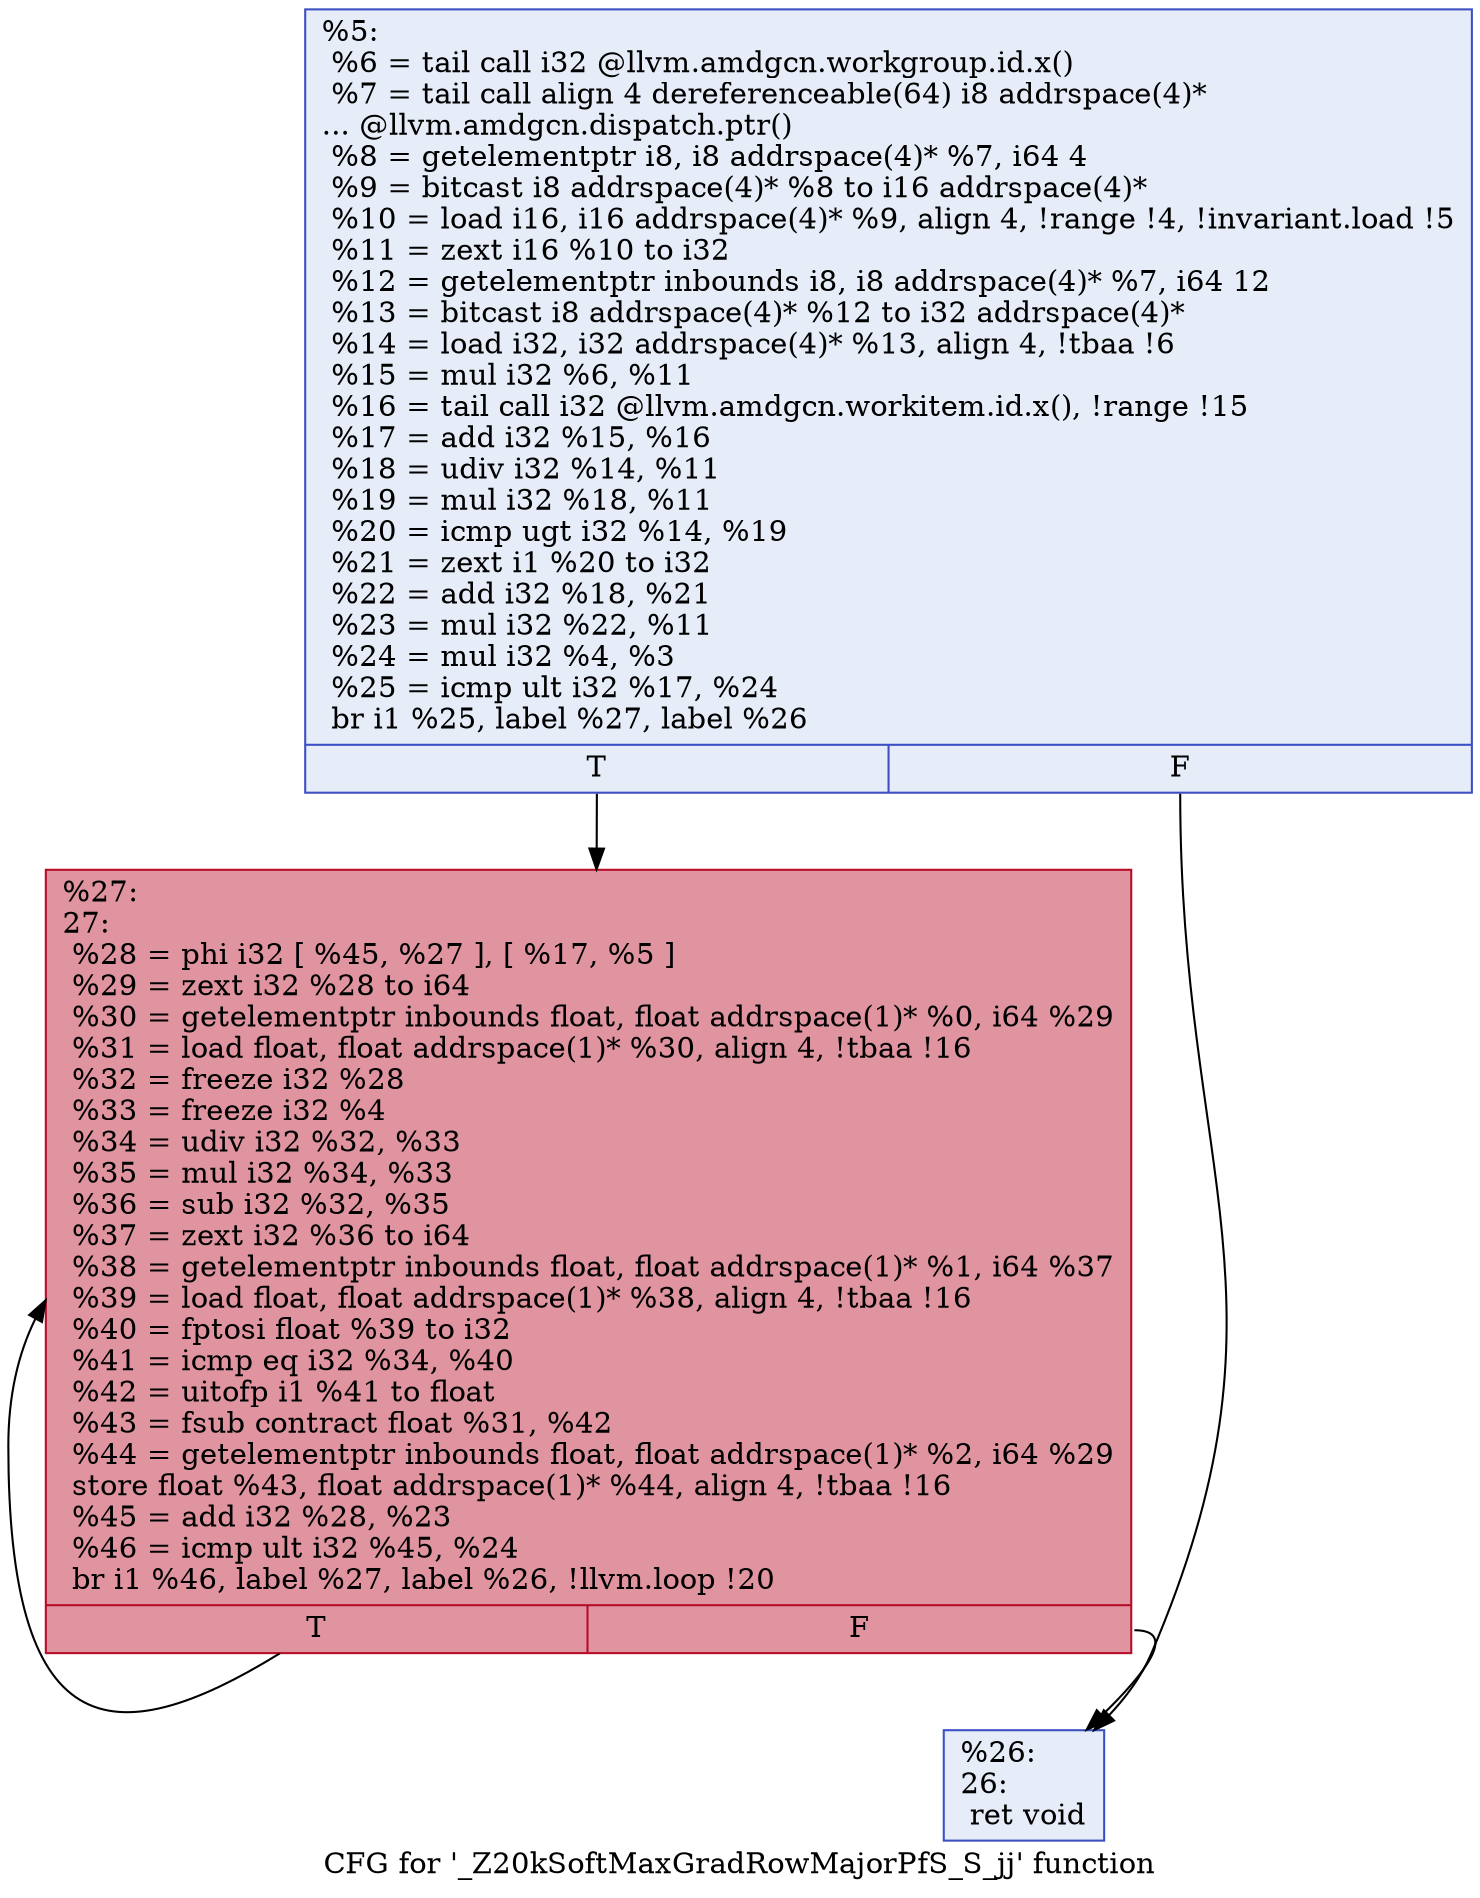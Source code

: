 digraph "CFG for '_Z20kSoftMaxGradRowMajorPfS_S_jj' function" {
	label="CFG for '_Z20kSoftMaxGradRowMajorPfS_S_jj' function";

	Node0x467b630 [shape=record,color="#3d50c3ff", style=filled, fillcolor="#c7d7f070",label="{%5:\l  %6 = tail call i32 @llvm.amdgcn.workgroup.id.x()\l  %7 = tail call align 4 dereferenceable(64) i8 addrspace(4)*\l... @llvm.amdgcn.dispatch.ptr()\l  %8 = getelementptr i8, i8 addrspace(4)* %7, i64 4\l  %9 = bitcast i8 addrspace(4)* %8 to i16 addrspace(4)*\l  %10 = load i16, i16 addrspace(4)* %9, align 4, !range !4, !invariant.load !5\l  %11 = zext i16 %10 to i32\l  %12 = getelementptr inbounds i8, i8 addrspace(4)* %7, i64 12\l  %13 = bitcast i8 addrspace(4)* %12 to i32 addrspace(4)*\l  %14 = load i32, i32 addrspace(4)* %13, align 4, !tbaa !6\l  %15 = mul i32 %6, %11\l  %16 = tail call i32 @llvm.amdgcn.workitem.id.x(), !range !15\l  %17 = add i32 %15, %16\l  %18 = udiv i32 %14, %11\l  %19 = mul i32 %18, %11\l  %20 = icmp ugt i32 %14, %19\l  %21 = zext i1 %20 to i32\l  %22 = add i32 %18, %21\l  %23 = mul i32 %22, %11\l  %24 = mul i32 %4, %3\l  %25 = icmp ult i32 %17, %24\l  br i1 %25, label %27, label %26\l|{<s0>T|<s1>F}}"];
	Node0x467b630:s0 -> Node0x467dc70;
	Node0x467b630:s1 -> Node0x467dd00;
	Node0x467dd00 [shape=record,color="#3d50c3ff", style=filled, fillcolor="#c7d7f070",label="{%26:\l26:                                               \l  ret void\l}"];
	Node0x467dc70 [shape=record,color="#b70d28ff", style=filled, fillcolor="#b70d2870",label="{%27:\l27:                                               \l  %28 = phi i32 [ %45, %27 ], [ %17, %5 ]\l  %29 = zext i32 %28 to i64\l  %30 = getelementptr inbounds float, float addrspace(1)* %0, i64 %29\l  %31 = load float, float addrspace(1)* %30, align 4, !tbaa !16\l  %32 = freeze i32 %28\l  %33 = freeze i32 %4\l  %34 = udiv i32 %32, %33\l  %35 = mul i32 %34, %33\l  %36 = sub i32 %32, %35\l  %37 = zext i32 %36 to i64\l  %38 = getelementptr inbounds float, float addrspace(1)* %1, i64 %37\l  %39 = load float, float addrspace(1)* %38, align 4, !tbaa !16\l  %40 = fptosi float %39 to i32\l  %41 = icmp eq i32 %34, %40\l  %42 = uitofp i1 %41 to float\l  %43 = fsub contract float %31, %42\l  %44 = getelementptr inbounds float, float addrspace(1)* %2, i64 %29\l  store float %43, float addrspace(1)* %44, align 4, !tbaa !16\l  %45 = add i32 %28, %23\l  %46 = icmp ult i32 %45, %24\l  br i1 %46, label %27, label %26, !llvm.loop !20\l|{<s0>T|<s1>F}}"];
	Node0x467dc70:s0 -> Node0x467dc70;
	Node0x467dc70:s1 -> Node0x467dd00;
}

